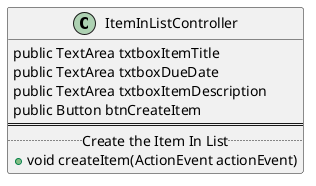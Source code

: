 @startuml
class ItemInListController{
public TextArea txtboxItemTitle
public TextArea txtboxDueDate
public TextArea txtboxItemDescription
public Button btnCreateItem
==
.. Create the Item In List ..
+ void createItem(ActionEvent actionEvent)
}

@enduml